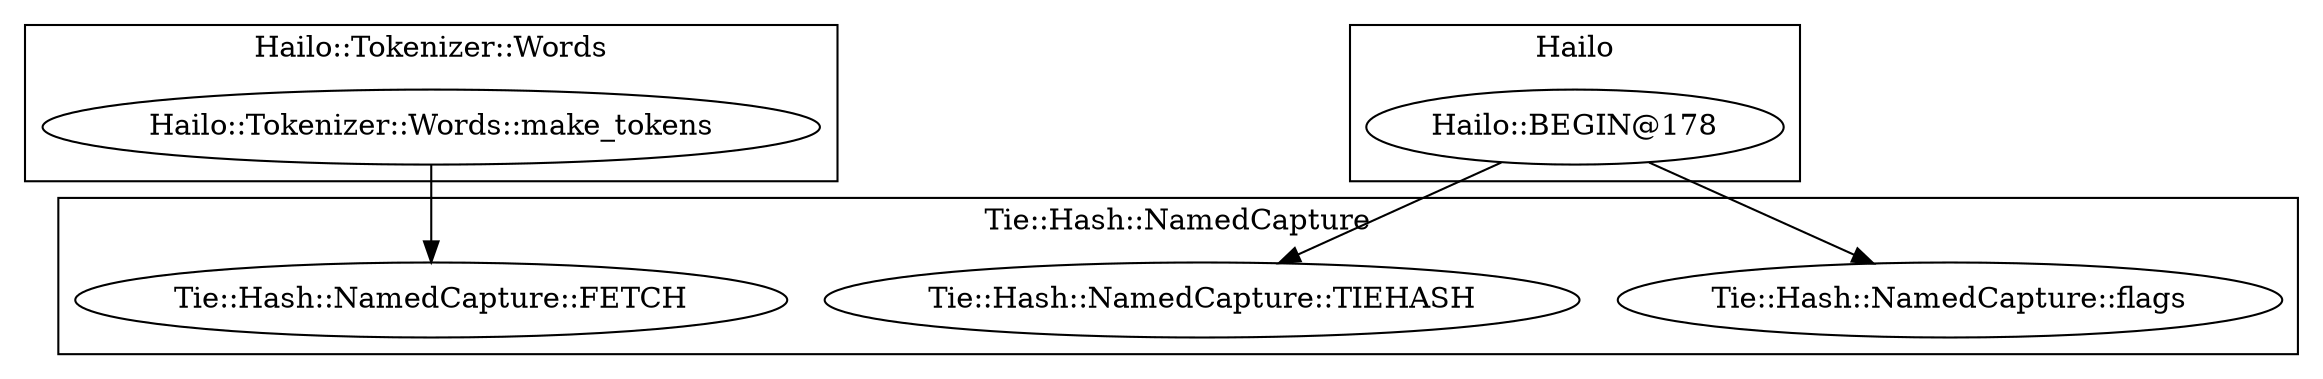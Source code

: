 digraph {
graph [overlap=false]
subgraph cluster_Hailo_Tokenizer_Words {
	label="Hailo::Tokenizer::Words";
	"Hailo::Tokenizer::Words::make_tokens";
}
subgraph cluster_Hailo {
	label="Hailo";
	"Hailo::BEGIN@178";
}
subgraph cluster_Tie_Hash_NamedCapture {
	label="Tie::Hash::NamedCapture";
	"Tie::Hash::NamedCapture::FETCH";
	"Tie::Hash::NamedCapture::TIEHASH";
	"Tie::Hash::NamedCapture::flags";
}
"Hailo::BEGIN@178" -> "Tie::Hash::NamedCapture::flags";
"Hailo::Tokenizer::Words::make_tokens" -> "Tie::Hash::NamedCapture::FETCH";
"Hailo::BEGIN@178" -> "Tie::Hash::NamedCapture::TIEHASH";
}
